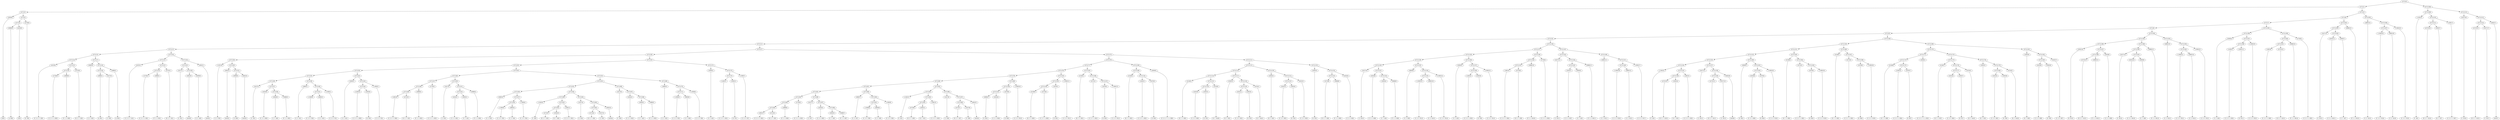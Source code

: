 digraph sample{
"L2930(0)"->"[G](0)"
"L3886(0)"->"[A  B](0)"
"L4240(0)"->"[C](0)"
"L5721(4)"->"L3886(0)"
"L5721(4)"->"L4240(0)"
"L4728(0)"->"[E  F](0)"
"L5721(3)"->"L5721(4)"
"L5721(3)"->"L4728(0)"
"L5721(2)"->"L2930(0)"
"L5721(2)"->"L5721(3)"
"L4253(0)"->"[C  D  E  F  G](0)"
"L2729(0)"->"[C  D  G  A  B](0)"
"L3998(0)"->"[F  G  A  B](0)"
"L5721(16)"->"L2729(0)"
"L5721(16)"->"L3998(0)"
"L4723(0)"->"[D  E  F  G](0)"
"L5721(15)"->"L5721(16)"
"L5721(15)"->"L4723(0)"
"L5721(14)"->"L4253(0)"
"L5721(14)"->"L5721(15)"
"L3863(0)"->"[C  E  G](0)"
"L3886(1)"->"[A  B](1)"
"L2427(0)"->"[C  E](0)"
"L5721(19)"->"L3886(1)"
"L5721(19)"->"L2427(0)"
"L3886(2)"->"[A  B](2)"
"L5721(18)"->"L5721(19)"
"L5721(18)"->"L3886(2)"
"L5721(17)"->"L3863(0)"
"L5721(17)"->"L5721(18)"
"L5721(13)"->"L5721(14)"
"L5721(13)"->"L5721(17)"
"L4253(1)"->"[C  D  E  F  G](1)"
"L2729(1)"->"[C  D  G  A  B](1)"
"L3998(1)"->"[F  G  A  B](1)"
"L5721(23)"->"L2729(1)"
"L5721(23)"->"L3998(1)"
"L4723(1)"->"[D  E  F  G](1)"
"L5721(22)"->"L5721(23)"
"L5721(22)"->"L4723(1)"
"L5721(21)"->"L4253(1)"
"L5721(21)"->"L5721(22)"
"L2427(1)"->"[C  E](1)"
"L3642(0)"->"[rest](0)"
"L5000(0)"->"[C  E  A](0)"
"L5721(26)"->"L3642(0)"
"L5721(26)"->"L5000(0)"
"L5721(25)"->"L2427(1)"
"L5721(25)"->"L5721(26)"
"L3642(1)"->"[rest](1)"
"L5721(24)"->"L5721(25)"
"L5721(24)"->"L3642(1)"
"L5721(20)"->"L5721(21)"
"L5721(20)"->"L5721(24)"
"L5721(12)"->"L5721(13)"
"L5721(12)"->"L5721(20)"
"L-2021(0)"->"[C  D  F](0)"
"L3642(2)"->"[rest](2)"
"L3609(0)"->"[G  B](0)"
"L3642(3)"->"[rest](3)"
"L5721(31)"->"L3609(0)"
"L5721(31)"->"L3642(3)"
"L5721(30)"->"L3642(2)"
"L5721(30)"->"L5721(31)"
"L5721(29)"->"L-2021(0)"
"L5721(29)"->"L5721(30)"
"L2427(2)"->"[C  E](2)"
"L3454(0)"->"[C  D  A  B](0)"
"L3930(0)"->"[C  F  A](0)"
"L3998(2)"->"[F  G  A  B](2)"
"L5721(38)"->"L3930(0)"
"L5721(38)"->"L3998(2)"
"L5721(37)"->"L3454(0)"
"L5721(37)"->"L5721(38)"
"L5721(36)"->"L2427(2)"
"L5721(36)"->"L5721(37)"
"L3863(1)"->"[C  E  G](1)"
"L-1900(0)"->"[C  D  E  F](0)"
"L3863(2)"->"[C  E  G](2)"
"L5721(41)"->"L-1900(0)"
"L5721(41)"->"L3863(2)"
"L-1900(1)"->"[C  D  E  F](1)"
"L5721(40)"->"L5721(41)"
"L5721(40)"->"L-1900(1)"
"L5721(39)"->"L3863(1)"
"L5721(39)"->"L5721(40)"
"L5721(35)"->"L5721(36)"
"L5721(35)"->"L5721(39)"
"L5000(1)"->"[C  E  A](1)"
"L1462(0)"->"[C  D  E  A  B](0)"
"L3562(0)"->"[D  F](0)"
"L5721(44)"->"L1462(0)"
"L5721(44)"->"L3562(0)"
"L-1900(2)"->"[C  D  E  F](2)"
"L5721(43)"->"L5721(44)"
"L5721(43)"->"L-1900(2)"
"L5721(42)"->"L5000(1)"
"L5721(42)"->"L5721(43)"
"L5721(34)"->"L5721(35)"
"L5721(34)"->"L5721(42)"
"L1661(0)"->"[C  D  E  G  B](0)"
"L4723(2)"->"[D  E  F  G](2)"
"L5721(49)"->"L1661(0)"
"L5721(49)"->"L4723(2)"
"L3998(3)"->"[F  G  A  B](3)"
"L5721(48)"->"L5721(49)"
"L5721(48)"->"L3998(3)"
"L2729(2)"->"[C  D  G  A  B](2)"
"L5721(47)"->"L5721(48)"
"L5721(47)"->"L2729(2)"
"L2427(3)"->"[C  E](3)"
"L3454(1)"->"[C  D  A  B](1)"
"L3930(1)"->"[C  F  A](1)"
"L5721(52)"->"L3454(1)"
"L5721(52)"->"L3930(1)"
"L3998(4)"->"[F  G  A  B](4)"
"L5721(51)"->"L5721(52)"
"L5721(51)"->"L3998(4)"
"L5721(50)"->"L2427(3)"
"L5721(50)"->"L5721(51)"
"L5721(46)"->"L5721(47)"
"L5721(46)"->"L5721(50)"
"L3863(3)"->"[C  E  G](3)"
"L-1900(3)"->"[C  D  E  F](3)"
"L3863(4)"->"[C  E  G](4)"
"L5721(58)"->"L-1900(3)"
"L5721(58)"->"L3863(4)"
"L-1900(4)"->"[C  D  E  F](4)"
"L5721(57)"->"L5721(58)"
"L5721(57)"->"L-1900(4)"
"L5721(56)"->"L3863(3)"
"L5721(56)"->"L5721(57)"
"L-1942(0)"->"[F  A](0)"
"L4723(3)"->"[D  E  F  G](3)"
"L3592(0)"->"[D  F  G](0)"
"L5721(62)"->"L4723(3)"
"L5721(62)"->"L3592(0)"
"L1661(1)"->"[C  D  E  G  B](1)"
"L5721(61)"->"L5721(62)"
"L5721(61)"->"L1661(1)"
"L5721(60)"->"L-1942(0)"
"L5721(60)"->"L5721(61)"
"L2427(4)"->"[C  E](4)"
"L4723(4)"->"[D  E  F  G](4)"
"L2427(5)"->"[C  E](5)"
"L5721(65)"->"L4723(4)"
"L5721(65)"->"L2427(5)"
"L3642(4)"->"[rest](4)"
"L5721(64)"->"L5721(65)"
"L5721(64)"->"L3642(4)"
"L5721(63)"->"L2427(4)"
"L5721(63)"->"L5721(64)"
"L5721(59)"->"L5721(60)"
"L5721(59)"->"L5721(63)"
"L5721(55)"->"L5721(56)"
"L5721(55)"->"L5721(59)"
"L2427(6)"->"[C  E](6)"
"L3454(2)"->"[C  D  A  B](2)"
"L3930(2)"->"[C  F  A](2)"
"L3998(5)"->"[F  G  A  B](5)"
"L5721(68)"->"L3930(2)"
"L5721(68)"->"L3998(5)"
"L5721(67)"->"L3454(2)"
"L5721(67)"->"L5721(68)"
"L5721(66)"->"L2427(6)"
"L5721(66)"->"L5721(67)"
"L5721(54)"->"L5721(55)"
"L5721(54)"->"L5721(66)"
"L3863(5)"->"[C  E  G](5)"
"L-1900(5)"->"[C  D  E  F](5)"
"L3863(6)"->"[C  E  G](6)"
"L5721(71)"->"L-1900(5)"
"L5721(71)"->"L3863(6)"
"L-1900(6)"->"[C  D  E  F](6)"
"L5721(70)"->"L5721(71)"
"L5721(70)"->"L-1900(6)"
"L5721(69)"->"L3863(5)"
"L5721(69)"->"L5721(70)"
"L5721(53)"->"L5721(54)"
"L5721(53)"->"L5721(69)"
"L5721(45)"->"L5721(46)"
"L5721(45)"->"L5721(53)"
"L5721(33)"->"L5721(34)"
"L5721(33)"->"L5721(45)"
"L5000(2)"->"[C  E  A](2)"
"L1462(1)"->"[C  D  E  A  B](1)"
"L3562(1)"->"[D  F](1)"
"L5721(74)"->"L1462(1)"
"L5721(74)"->"L3562(1)"
"L-1900(7)"->"[C  D  E  F](7)"
"L5721(73)"->"L5721(74)"
"L5721(73)"->"L-1900(7)"
"L5721(72)"->"L5000(2)"
"L5721(72)"->"L5721(73)"
"L5721(32)"->"L5721(33)"
"L5721(32)"->"L5721(72)"
"L5721(28)"->"L5721(29)"
"L5721(28)"->"L5721(32)"
"L1661(2)"->"[C  D  E  G  B](2)"
"L4723(5)"->"[D  E  F  G](5)"
"L5721(85)"->"L1661(2)"
"L5721(85)"->"L4723(5)"
"L3998(6)"->"[F  G  A  B](6)"
"L5721(84)"->"L5721(85)"
"L5721(84)"->"L3998(6)"
"L2729(3)"->"[C  D  G  A  B](3)"
"L5721(83)"->"L5721(84)"
"L5721(83)"->"L2729(3)"
"L2427(7)"->"[C  E](7)"
"L3454(3)"->"[C  D  A  B](3)"
"L3930(3)"->"[C  F  A](3)"
"L3998(7)"->"[F  G  A  B](7)"
"L5721(88)"->"L3930(3)"
"L5721(88)"->"L3998(7)"
"L5721(87)"->"L3454(3)"
"L5721(87)"->"L5721(88)"
"L5721(86)"->"L2427(7)"
"L5721(86)"->"L5721(87)"
"L5721(82)"->"L5721(83)"
"L5721(82)"->"L5721(86)"
"L3863(7)"->"[C  E  G](7)"
"L-1900(8)"->"[C  D  E  F](8)"
"L3863(8)"->"[C  E  G](8)"
"L5721(91)"->"L-1900(8)"
"L5721(91)"->"L3863(8)"
"L-1900(9)"->"[C  D  E  F](9)"
"L5721(90)"->"L5721(91)"
"L5721(90)"->"L-1900(9)"
"L5721(89)"->"L3863(7)"
"L5721(89)"->"L5721(90)"
"L5721(81)"->"L5721(82)"
"L5721(81)"->"L5721(89)"
"L-1942(1)"->"[F  A](1)"
"L4723(6)"->"[D  E  F  G](6)"
"L3592(1)"->"[D  F  G](1)"
"L5721(95)"->"L4723(6)"
"L5721(95)"->"L3592(1)"
"L1661(3)"->"[C  D  E  G  B](3)"
"L5721(94)"->"L5721(95)"
"L5721(94)"->"L1661(3)"
"L5721(93)"->"L-1942(1)"
"L5721(93)"->"L5721(94)"
"L2427(8)"->"[C  E](8)"
"L4723(7)"->"[D  E  F  G](7)"
"L2427(9)"->"[C  E](9)"
"L5721(98)"->"L4723(7)"
"L5721(98)"->"L2427(9)"
"L3642(5)"->"[rest](5)"
"L5721(97)"->"L5721(98)"
"L5721(97)"->"L3642(5)"
"L5721(96)"->"L2427(8)"
"L5721(96)"->"L5721(97)"
"L5721(92)"->"L5721(93)"
"L5721(92)"->"L5721(96)"
"L5721(80)"->"L5721(81)"
"L5721(80)"->"L5721(92)"
"L3609(1)"->"[G  B](1)"
"L3454(4)"->"[C  D  A  B](4)"
"L5721(101)"->"L3609(1)"
"L5721(101)"->"L3454(4)"
"L3476(0)"->"[D  B](0)"
"L5721(100)"->"L5721(101)"
"L5721(100)"->"L3476(0)"
"L-1900(10)"->"[C  D  E  F](10)"
"L5721(99)"->"L5721(100)"
"L5721(99)"->"L-1900(10)"
"L5721(79)"->"L5721(80)"
"L5721(79)"->"L5721(99)"
"L3149(0)"->"[D  F  G  B](0)"
"L3274(0)"->"[C  D  F  A  B](0)"
"L5721(104)"->"L3149(0)"
"L5721(104)"->"L3274(0)"
"L3476(1)"->"[D  B](1)"
"L5721(103)"->"L5721(104)"
"L5721(103)"->"L3476(1)"
"L-1900(11)"->"[C  D  E  F](11)"
"L5721(102)"->"L5721(103)"
"L5721(102)"->"L-1900(11)"
"L5721(78)"->"L5721(79)"
"L5721(78)"->"L5721(102)"
"L3149(1)"->"[D  F  G  B](1)"
"L3274(1)"->"[C  D  F  A  B](1)"
"L3476(2)"->"[D  B](2)"
"L-1900(12)"->"[C  D  E  F](12)"
"L5721(107)"->"L3476(2)"
"L5721(107)"->"L-1900(12)"
"L5721(106)"->"L3274(1)"
"L5721(106)"->"L5721(107)"
"L5721(105)"->"L3149(1)"
"L5721(105)"->"L5721(106)"
"L5721(77)"->"L5721(78)"
"L5721(77)"->"L5721(105)"
"L3149(2)"->"[D  F  G  B](2)"
"L1462(2)"->"[C  D  E  A  B](2)"
"L3476(3)"->"[D  B](3)"
"L5721(110)"->"L1462(2)"
"L5721(110)"->"L3476(3)"
"L5721(109)"->"L3149(2)"
"L5721(109)"->"L5721(110)"
"L3638(0)"->"[C  D  E  F  G  A  B](0)"
"L5721(108)"->"L5721(109)"
"L5721(108)"->"L3638(0)"
"L5721(76)"->"L5721(77)"
"L5721(76)"->"L5721(108)"
"L3149(3)"->"[D  F  G  B](3)"
"L5432(0)"->"[C  D  E  B](0)"
"L3562(2)"->"[D  F](2)"
"L5721(116)"->"L5432(0)"
"L5721(116)"->"L3562(2)"
"L5224(0)"->"[D  F  Gis](0)"
"L5721(115)"->"L5721(116)"
"L5721(115)"->"L5224(0)"
"L5721(114)"->"L3149(3)"
"L5721(114)"->"L5721(115)"
"L3592(2)"->"[D  F  G](2)"
"L5432(1)"->"[C  D  E  B](1)"
"L3562(3)"->"[D  F](3)"
"L5721(119)"->"L5432(1)"
"L5721(119)"->"L3562(3)"
"L5224(1)"->"[D  F  Gis](1)"
"L5721(118)"->"L5721(119)"
"L5721(118)"->"L5224(1)"
"L5721(117)"->"L3592(2)"
"L5721(117)"->"L5721(118)"
"L5721(113)"->"L5721(114)"
"L5721(113)"->"L5721(117)"
"L3592(3)"->"[D  F  G](3)"
"L5432(2)"->"[C  D  E  B](2)"
"L3562(4)"->"[D  F](4)"
"L5721(122)"->"L5432(2)"
"L5721(122)"->"L3562(4)"
"L5432(3)"->"[C  D  E  B](3)"
"L5721(121)"->"L5721(122)"
"L5721(121)"->"L5432(3)"
"L5721(120)"->"L3592(3)"
"L5721(120)"->"L5721(121)"
"L5721(112)"->"L5721(113)"
"L5721(112)"->"L5721(120)"
"L3562(5)"->"[D  F](5)"
"L4723(8)"->"[D  E  F  G](8)"
"L3998(8)"->"[F  G  A  B](8)"
"L5721(125)"->"L4723(8)"
"L5721(125)"->"L3998(8)"
"L3454(5)"->"[C  D  A  B](5)"
"L5721(124)"->"L5721(125)"
"L5721(124)"->"L3454(5)"
"L5721(123)"->"L3562(5)"
"L5721(123)"->"L5721(124)"
"L5721(111)"->"L5721(112)"
"L5721(111)"->"L5721(123)"
"L5721(75)"->"L5721(76)"
"L5721(75)"->"L5721(111)"
"L5721(27)"->"L5721(28)"
"L5721(27)"->"L5721(75)"
"L5721(11)"->"L5721(12)"
"L5721(11)"->"L5721(27)"
"L2427(10)"->"[C  E](10)"
"L3454(6)"->"[C  D  A  B](6)"
"L3930(4)"->"[C  F  A](4)"
"L3998(9)"->"[F  G  A  B](9)"
"L5721(132)"->"L3930(4)"
"L5721(132)"->"L3998(9)"
"L5721(131)"->"L3454(6)"
"L5721(131)"->"L5721(132)"
"L5721(130)"->"L2427(10)"
"L5721(130)"->"L5721(131)"
"L3863(9)"->"[C  E  G](9)"
"L-1900(13)"->"[C  D  E  F](13)"
"L3863(10)"->"[C  E  G](10)"
"L5721(135)"->"L-1900(13)"
"L5721(135)"->"L3863(10)"
"L-1900(14)"->"[C  D  E  F](14)"
"L5721(134)"->"L5721(135)"
"L5721(134)"->"L-1900(14)"
"L5721(133)"->"L3863(9)"
"L5721(133)"->"L5721(134)"
"L5721(129)"->"L5721(130)"
"L5721(129)"->"L5721(133)"
"L5000(3)"->"[C  E  A](3)"
"L1462(3)"->"[C  D  E  A  B](3)"
"L3562(6)"->"[D  F](6)"
"L5721(138)"->"L1462(3)"
"L5721(138)"->"L3562(6)"
"L-1900(15)"->"[C  D  E  F](15)"
"L5721(137)"->"L5721(138)"
"L5721(137)"->"L-1900(15)"
"L5721(136)"->"L5000(3)"
"L5721(136)"->"L5721(137)"
"L5721(128)"->"L5721(129)"
"L5721(128)"->"L5721(136)"
"L1661(4)"->"[C  D  E  G  B](4)"
"L4723(9)"->"[D  E  F  G](9)"
"L5721(141)"->"L1661(4)"
"L5721(141)"->"L4723(9)"
"L3998(10)"->"[F  G  A  B](10)"
"L5721(140)"->"L5721(141)"
"L5721(140)"->"L3998(10)"
"L2729(4)"->"[C  D  G  A  B](4)"
"L5721(139)"->"L5721(140)"
"L5721(139)"->"L2729(4)"
"L5721(127)"->"L5721(128)"
"L5721(127)"->"L5721(139)"
"L2427(11)"->"[C  E](11)"
"L3454(7)"->"[C  D  A  B](7)"
"L3930(5)"->"[C  F  A](5)"
"L5721(145)"->"L3454(7)"
"L5721(145)"->"L3930(5)"
"L3998(11)"->"[F  G  A  B](11)"
"L5721(144)"->"L5721(145)"
"L5721(144)"->"L3998(11)"
"L5721(143)"->"L2427(11)"
"L5721(143)"->"L5721(144)"
"L3863(11)"->"[C  E  G](11)"
"L-1900(16)"->"[C  D  E  F](16)"
"L3863(12)"->"[C  E  G](12)"
"L5721(148)"->"L-1900(16)"
"L5721(148)"->"L3863(12)"
"L-1900(17)"->"[C  D  E  F](17)"
"L5721(147)"->"L5721(148)"
"L5721(147)"->"L-1900(17)"
"L5721(146)"->"L3863(11)"
"L5721(146)"->"L5721(147)"
"L5721(142)"->"L5721(143)"
"L5721(142)"->"L5721(146)"
"L5721(126)"->"L5721(127)"
"L5721(126)"->"L5721(142)"
"L5721(10)"->"L5721(11)"
"L5721(10)"->"L5721(126)"
"L-1942(2)"->"[F  A](2)"
"L4723(10)"->"[D  E  F  G](10)"
"L3592(4)"->"[D  F  G](4)"
"L5721(156)"->"L4723(10)"
"L5721(156)"->"L3592(4)"
"L1661(5)"->"[C  D  E  G  B](5)"
"L5721(155)"->"L5721(156)"
"L5721(155)"->"L1661(5)"
"L5721(154)"->"L-1942(2)"
"L5721(154)"->"L5721(155)"
"L2427(12)"->"[C  E](12)"
"L4723(11)"->"[D  E  F  G](11)"
"L2427(13)"->"[C  E](13)"
"L5721(159)"->"L4723(11)"
"L5721(159)"->"L2427(13)"
"L3642(6)"->"[rest](6)"
"L5721(158)"->"L5721(159)"
"L5721(158)"->"L3642(6)"
"L5721(157)"->"L2427(12)"
"L5721(157)"->"L5721(158)"
"L5721(153)"->"L5721(154)"
"L5721(153)"->"L5721(157)"
"L3609(2)"->"[G  B](2)"
"L3454(8)"->"[C  D  A  B](8)"
"L3476(4)"->"[D  B](4)"
"L5721(162)"->"L3454(8)"
"L5721(162)"->"L3476(4)"
"L-1900(18)"->"[C  D  E  F](18)"
"L5721(161)"->"L5721(162)"
"L5721(161)"->"L-1900(18)"
"L5721(160)"->"L3609(2)"
"L5721(160)"->"L5721(161)"
"L5721(152)"->"L5721(153)"
"L5721(152)"->"L5721(160)"
"L3149(4)"->"[D  F  G  B](4)"
"L3274(2)"->"[C  D  F  A  B](2)"
"L3476(5)"->"[D  B](5)"
"L-1900(19)"->"[C  D  E  F](19)"
"L5721(165)"->"L3476(5)"
"L5721(165)"->"L-1900(19)"
"L5721(164)"->"L3274(2)"
"L5721(164)"->"L5721(165)"
"L5721(163)"->"L3149(4)"
"L5721(163)"->"L5721(164)"
"L5721(151)"->"L5721(152)"
"L5721(151)"->"L5721(163)"
"L3149(5)"->"[D  F  G  B](5)"
"L3274(3)"->"[C  D  F  A  B](3)"
"L3476(6)"->"[D  B](6)"
"L-1900(20)"->"[C  D  E  F](20)"
"L5721(168)"->"L3476(6)"
"L5721(168)"->"L-1900(20)"
"L5721(167)"->"L3274(3)"
"L5721(167)"->"L5721(168)"
"L5721(166)"->"L3149(5)"
"L5721(166)"->"L5721(167)"
"L5721(150)"->"L5721(151)"
"L5721(150)"->"L5721(166)"
"L3149(6)"->"[D  F  G  B](6)"
"L1462(4)"->"[C  D  E  A  B](4)"
"L3476(7)"->"[D  B](7)"
"L5721(173)"->"L1462(4)"
"L5721(173)"->"L3476(7)"
"L5721(172)"->"L3149(6)"
"L5721(172)"->"L5721(173)"
"L3638(1)"->"[C  D  E  F  G  A  B](1)"
"L5721(171)"->"L5721(172)"
"L5721(171)"->"L3638(1)"
"L3149(7)"->"[D  F  G  B](7)"
"L5432(4)"->"[C  D  E  B](4)"
"L3562(7)"->"[D  F](7)"
"L5721(177)"->"L5432(4)"
"L5721(177)"->"L3562(7)"
"L5224(2)"->"[D  F  Gis](2)"
"L5721(176)"->"L5721(177)"
"L5721(176)"->"L5224(2)"
"L5721(175)"->"L3149(7)"
"L5721(175)"->"L5721(176)"
"L3592(5)"->"[D  F  G](5)"
"L5432(5)"->"[C  D  E  B](5)"
"L3562(8)"->"[D  F](8)"
"L5721(180)"->"L5432(5)"
"L5721(180)"->"L3562(8)"
"L5224(3)"->"[D  F  Gis](3)"
"L5721(179)"->"L5721(180)"
"L5721(179)"->"L5224(3)"
"L5721(178)"->"L3592(5)"
"L5721(178)"->"L5721(179)"
"L5721(174)"->"L5721(175)"
"L5721(174)"->"L5721(178)"
"L5721(170)"->"L5721(171)"
"L5721(170)"->"L5721(174)"
"L3592(6)"->"[D  F  G](6)"
"L5432(6)"->"[C  D  E  B](6)"
"L3562(9)"->"[D  F](9)"
"L5721(183)"->"L5432(6)"
"L5721(183)"->"L3562(9)"
"L5432(7)"->"[C  D  E  B](7)"
"L5721(182)"->"L5721(183)"
"L5721(182)"->"L5432(7)"
"L5721(181)"->"L3592(6)"
"L5721(181)"->"L5721(182)"
"L5721(169)"->"L5721(170)"
"L5721(169)"->"L5721(181)"
"L5721(149)"->"L5721(150)"
"L5721(149)"->"L5721(169)"
"L5721(9)"->"L5721(10)"
"L5721(9)"->"L5721(149)"
"L3562(10)"->"[D  F](10)"
"L4723(12)"->"[D  E  F  G](12)"
"L3998(12)"->"[F  G  A  B](12)"
"L5721(188)"->"L4723(12)"
"L5721(188)"->"L3998(12)"
"L3454(9)"->"[C  D  A  B](9)"
"L5721(187)"->"L5721(188)"
"L5721(187)"->"L3454(9)"
"L5721(186)"->"L3562(10)"
"L5721(186)"->"L5721(187)"
"L2427(14)"->"[C  E](14)"
"L3454(10)"->"[C  D  A  B](10)"
"L3930(6)"->"[C  F  A](6)"
"L5721(191)"->"L3454(10)"
"L5721(191)"->"L3930(6)"
"L5721(190)"->"L2427(14)"
"L5721(190)"->"L5721(191)"
"L3998(13)"->"[F  G  A  B](13)"
"L5721(189)"->"L5721(190)"
"L5721(189)"->"L3998(13)"
"L5721(185)"->"L5721(186)"
"L5721(185)"->"L5721(189)"
"L3863(13)"->"[C  E  G](13)"
"L-1900(21)"->"[C  D  E  F](21)"
"L3863(14)"->"[C  E  G](14)"
"L5721(194)"->"L-1900(21)"
"L5721(194)"->"L3863(14)"
"L-1900(22)"->"[C  D  E  F](22)"
"L5721(193)"->"L5721(194)"
"L5721(193)"->"L-1900(22)"
"L5721(192)"->"L3863(13)"
"L5721(192)"->"L5721(193)"
"L5721(184)"->"L5721(185)"
"L5721(184)"->"L5721(192)"
"L5721(8)"->"L5721(9)"
"L5721(8)"->"L5721(184)"
"L5000(4)"->"[C  E  A](4)"
"L1462(5)"->"[C  D  E  A  B](5)"
"L3562(11)"->"[D  F](11)"
"L5721(198)"->"L1462(5)"
"L5721(198)"->"L3562(11)"
"L-1900(23)"->"[C  D  E  F](23)"
"L5721(197)"->"L5721(198)"
"L5721(197)"->"L-1900(23)"
"L5721(196)"->"L5000(4)"
"L5721(196)"->"L5721(197)"
"L1661(6)"->"[C  D  E  G  B](6)"
"L4723(13)"->"[D  E  F  G](13)"
"L5721(201)"->"L1661(6)"
"L5721(201)"->"L4723(13)"
"L3998(14)"->"[F  G  A  B](14)"
"L5721(200)"->"L5721(201)"
"L5721(200)"->"L3998(14)"
"L2729(5)"->"[C  D  G  A  B](5)"
"L5721(199)"->"L5721(200)"
"L5721(199)"->"L2729(5)"
"L5721(195)"->"L5721(196)"
"L5721(195)"->"L5721(199)"
"L5721(7)"->"L5721(8)"
"L5721(7)"->"L5721(195)"
"L2427(15)"->"[C  E](15)"
"L3454(11)"->"[C  D  A  B](11)"
"L3930(7)"->"[C  F  A](7)"
"L5721(204)"->"L3454(11)"
"L5721(204)"->"L3930(7)"
"L5721(203)"->"L2427(15)"
"L5721(203)"->"L5721(204)"
"L3998(15)"->"[F  G  A  B](15)"
"L5721(202)"->"L5721(203)"
"L5721(202)"->"L3998(15)"
"L5721(6)"->"L5721(7)"
"L5721(6)"->"L5721(202)"
"L3863(15)"->"[C  E  G](15)"
"L-1900(24)"->"[C  D  E  F](24)"
"L3863(16)"->"[C  E  G](16)"
"L5721(207)"->"L-1900(24)"
"L5721(207)"->"L3863(16)"
"L-1900(25)"->"[C  D  E  F](25)"
"L5721(206)"->"L5721(207)"
"L5721(206)"->"L-1900(25)"
"L5721(205)"->"L3863(15)"
"L5721(205)"->"L5721(206)"
"L5721(5)"->"L5721(6)"
"L5721(5)"->"L5721(205)"
"L5721(1)"->"L5721(2)"
"L5721(1)"->"L5721(5)"
"L-1942(3)"->"[F  A](3)"
"L4723(14)"->"[D  E  F  G](14)"
"L3592(7)"->"[D  F  G](7)"
"L5721(211)"->"L4723(14)"
"L5721(211)"->"L3592(7)"
"L1661(7)"->"[C  D  E  G  B](7)"
"L5721(210)"->"L5721(211)"
"L5721(210)"->"L1661(7)"
"L5721(209)"->"L-1942(3)"
"L5721(209)"->"L5721(210)"
"L2427(16)"->"[C  E](16)"
"L4723(15)"->"[D  E  F  G](15)"
"L2427(17)"->"[C  E](17)"
"L5721(214)"->"L4723(15)"
"L5721(214)"->"L2427(17)"
"L3642(7)"->"[rest](7)"
"L5721(213)"->"L5721(214)"
"L5721(213)"->"L3642(7)"
"L5721(212)"->"L2427(16)"
"L5721(212)"->"L5721(213)"
"L5721(208)"->"L5721(209)"
"L5721(208)"->"L5721(212)"
"L5721(0)"->"L5721(1)"
"L5721(0)"->"L5721(208)"
{rank = min; "L5721(0)"}
{rank = same; "L5721(1)"; "L5721(208)";}
{rank = same; "L5721(2)"; "L5721(5)"; "L5721(209)"; "L5721(212)";}
{rank = same; "L2930(0)"; "L5721(3)"; "L5721(6)"; "L5721(205)"; "L-1942(3)"; "L5721(210)"; "L2427(16)"; "L5721(213)";}
{rank = same; "L5721(4)"; "L4728(0)"; "L5721(7)"; "L5721(202)"; "L3863(15)"; "L5721(206)"; "L5721(211)"; "L1661(7)"; "L5721(214)"; "L3642(7)";}
{rank = same; "L3886(0)"; "L4240(0)"; "L5721(8)"; "L5721(195)"; "L5721(203)"; "L3998(15)"; "L5721(207)"; "L-1900(25)"; "L4723(14)"; "L3592(7)"; "L4723(15)"; "L2427(17)";}
{rank = same; "L5721(9)"; "L5721(184)"; "L5721(196)"; "L5721(199)"; "L2427(15)"; "L5721(204)"; "L-1900(24)"; "L3863(16)";}
{rank = same; "L5721(10)"; "L5721(149)"; "L5721(185)"; "L5721(192)"; "L5000(4)"; "L5721(197)"; "L5721(200)"; "L2729(5)"; "L3454(11)"; "L3930(7)";}
{rank = same; "L5721(11)"; "L5721(126)"; "L5721(150)"; "L5721(169)"; "L5721(186)"; "L5721(189)"; "L3863(13)"; "L5721(193)"; "L5721(198)"; "L-1900(23)"; "L5721(201)"; "L3998(14)";}
{rank = same; "L5721(12)"; "L5721(27)"; "L5721(127)"; "L5721(142)"; "L5721(151)"; "L5721(166)"; "L5721(170)"; "L5721(181)"; "L3562(10)"; "L5721(187)"; "L5721(190)"; "L3998(13)"; "L5721(194)"; "L-1900(22)"; "L1462(5)"; "L3562(11)"; "L1661(6)"; "L4723(13)";}
{rank = same; "L5721(13)"; "L5721(20)"; "L5721(28)"; "L5721(75)"; "L5721(128)"; "L5721(139)"; "L5721(143)"; "L5721(146)"; "L5721(152)"; "L5721(163)"; "L3149(5)"; "L5721(167)"; "L5721(171)"; "L5721(174)"; "L3592(6)"; "L5721(182)"; "L5721(188)"; "L3454(9)"; "L2427(14)"; "L5721(191)"; "L-1900(21)"; "L3863(14)";}
{rank = same; "L5721(14)"; "L5721(17)"; "L5721(21)"; "L5721(24)"; "L5721(29)"; "L5721(32)"; "L5721(76)"; "L5721(111)"; "L5721(129)"; "L5721(136)"; "L5721(140)"; "L2729(4)"; "L2427(11)"; "L5721(144)"; "L3863(11)"; "L5721(147)"; "L5721(153)"; "L5721(160)"; "L3149(4)"; "L5721(164)"; "L3274(3)"; "L5721(168)"; "L5721(172)"; "L3638(1)"; "L5721(175)"; "L5721(178)"; "L5721(183)"; "L5432(7)"; "L4723(12)"; "L3998(12)"; "L3454(10)"; "L3930(6)";}
{rank = same; "L4253(0)"; "L5721(15)"; "L3863(0)"; "L5721(18)"; "L4253(1)"; "L5721(22)"; "L5721(25)"; "L3642(1)"; "L-2021(0)"; "L5721(30)"; "L5721(33)"; "L5721(72)"; "L5721(77)"; "L5721(108)"; "L5721(112)"; "L5721(123)"; "L5721(130)"; "L5721(133)"; "L5000(3)"; "L5721(137)"; "L5721(141)"; "L3998(10)"; "L5721(145)"; "L3998(11)"; "L5721(148)"; "L-1900(17)"; "L5721(154)"; "L5721(157)"; "L3609(2)"; "L5721(161)"; "L3274(2)"; "L5721(165)"; "L3476(6)"; "L-1900(20)"; "L3149(6)"; "L5721(173)"; "L3149(7)"; "L5721(176)"; "L3592(5)"; "L5721(179)"; "L5432(6)"; "L3562(9)";}
{rank = same; "L5721(16)"; "L4723(0)"; "L5721(19)"; "L3886(2)"; "L5721(23)"; "L4723(1)"; "L2427(1)"; "L5721(26)"; "L3642(2)"; "L5721(31)"; "L5721(34)"; "L5721(45)"; "L5000(2)"; "L5721(73)"; "L5721(78)"; "L5721(105)"; "L5721(109)"; "L3638(0)"; "L5721(113)"; "L5721(120)"; "L3562(5)"; "L5721(124)"; "L2427(10)"; "L5721(131)"; "L3863(9)"; "L5721(134)"; "L5721(138)"; "L-1900(15)"; "L1661(4)"; "L4723(9)"; "L3454(7)"; "L3930(5)"; "L-1900(16)"; "L3863(12)"; "L-1942(2)"; "L5721(155)"; "L2427(12)"; "L5721(158)"; "L5721(162)"; "L-1900(18)"; "L3476(5)"; "L-1900(19)"; "L1462(4)"; "L3476(7)"; "L5721(177)"; "L5224(2)"; "L5721(180)"; "L5224(3)";}
{rank = same; "L2729(0)"; "L3998(0)"; "L3886(1)"; "L2427(0)"; "L2729(1)"; "L3998(1)"; "L3642(0)"; "L5000(0)"; "L3609(0)"; "L3642(3)"; "L5721(35)"; "L5721(42)"; "L5721(46)"; "L5721(53)"; "L5721(74)"; "L-1900(7)"; "L5721(79)"; "L5721(102)"; "L3149(1)"; "L5721(106)"; "L3149(2)"; "L5721(110)"; "L5721(114)"; "L5721(117)"; "L3592(3)"; "L5721(121)"; "L5721(125)"; "L3454(5)"; "L3454(6)"; "L5721(132)"; "L5721(135)"; "L-1900(14)"; "L1462(3)"; "L3562(6)"; "L5721(156)"; "L1661(5)"; "L5721(159)"; "L3642(6)"; "L3454(8)"; "L3476(4)"; "L5432(4)"; "L3562(7)"; "L5432(5)"; "L3562(8)";}
{rank = same; "L5721(36)"; "L5721(39)"; "L5000(1)"; "L5721(43)"; "L5721(47)"; "L5721(50)"; "L5721(54)"; "L5721(69)"; "L1462(1)"; "L3562(1)"; "L5721(80)"; "L5721(99)"; "L5721(103)"; "L-1900(11)"; "L3274(1)"; "L5721(107)"; "L1462(2)"; "L3476(3)"; "L3149(3)"; "L5721(115)"; "L3592(2)"; "L5721(118)"; "L5721(122)"; "L5432(3)"; "L4723(8)"; "L3998(8)"; "L3930(4)"; "L3998(9)"; "L-1900(13)"; "L3863(10)"; "L4723(10)"; "L3592(4)"; "L4723(11)"; "L2427(13)";}
{rank = same; "L2427(2)"; "L5721(37)"; "L3863(1)"; "L5721(40)"; "L5721(44)"; "L-1900(2)"; "L5721(48)"; "L2729(2)"; "L2427(3)"; "L5721(51)"; "L5721(55)"; "L5721(66)"; "L3863(5)"; "L5721(70)"; "L5721(81)"; "L5721(92)"; "L5721(100)"; "L-1900(10)"; "L5721(104)"; "L3476(1)"; "L3476(2)"; "L-1900(12)"; "L5721(116)"; "L5224(0)"; "L5721(119)"; "L5224(1)"; "L5432(2)"; "L3562(4)";}
{rank = same; "L3454(0)"; "L5721(38)"; "L5721(41)"; "L-1900(1)"; "L1462(0)"; "L3562(0)"; "L5721(49)"; "L3998(3)"; "L5721(52)"; "L3998(4)"; "L5721(56)"; "L5721(59)"; "L2427(6)"; "L5721(67)"; "L5721(71)"; "L-1900(6)"; "L5721(82)"; "L5721(89)"; "L5721(93)"; "L5721(96)"; "L5721(101)"; "L3476(0)"; "L3149(0)"; "L3274(0)"; "L5432(0)"; "L3562(2)"; "L5432(1)"; "L3562(3)";}
{rank = same; "L3930(0)"; "L3998(2)"; "L-1900(0)"; "L3863(2)"; "L1661(0)"; "L4723(2)"; "L3454(1)"; "L3930(1)"; "L3863(3)"; "L5721(57)"; "L5721(60)"; "L5721(63)"; "L3454(2)"; "L5721(68)"; "L-1900(5)"; "L3863(6)"; "L5721(83)"; "L5721(86)"; "L3863(7)"; "L5721(90)"; "L-1942(1)"; "L5721(94)"; "L2427(8)"; "L5721(97)"; "L3609(1)"; "L3454(4)";}
{rank = same; "L5721(58)"; "L-1900(4)"; "L-1942(0)"; "L5721(61)"; "L2427(4)"; "L5721(64)"; "L3930(2)"; "L3998(5)"; "L5721(84)"; "L2729(3)"; "L2427(7)"; "L5721(87)"; "L5721(91)"; "L-1900(9)"; "L5721(95)"; "L1661(3)"; "L5721(98)"; "L3642(5)";}
{rank = same; "L-1900(3)"; "L3863(4)"; "L5721(62)"; "L1661(1)"; "L5721(65)"; "L3642(4)"; "L5721(85)"; "L3998(6)"; "L3454(3)"; "L5721(88)"; "L-1900(8)"; "L3863(8)"; "L4723(6)"; "L3592(1)"; "L4723(7)"; "L2427(9)";}
{rank = same; "L4723(3)"; "L3592(0)"; "L4723(4)"; "L2427(5)"; "L1661(2)"; "L4723(5)"; "L3930(3)"; "L3998(7)";}
{rank = max; "[A  B](0)"; "[A  B](1)"; "[A  B](2)"; "[C  D  A  B](0)"; "[C  D  A  B](1)"; "[C  D  A  B](10)"; "[C  D  A  B](11)"; "[C  D  A  B](2)"; "[C  D  A  B](3)"; "[C  D  A  B](4)"; "[C  D  A  B](5)"; "[C  D  A  B](6)"; "[C  D  A  B](7)"; "[C  D  A  B](8)"; "[C  D  A  B](9)"; "[C  D  E  A  B](0)"; "[C  D  E  A  B](1)"; "[C  D  E  A  B](2)"; "[C  D  E  A  B](3)"; "[C  D  E  A  B](4)"; "[C  D  E  A  B](5)"; "[C  D  E  B](0)"; "[C  D  E  B](1)"; "[C  D  E  B](2)"; "[C  D  E  B](3)"; "[C  D  E  B](4)"; "[C  D  E  B](5)"; "[C  D  E  B](6)"; "[C  D  E  B](7)"; "[C  D  E  F  G  A  B](0)"; "[C  D  E  F  G  A  B](1)"; "[C  D  E  F  G](0)"; "[C  D  E  F  G](1)"; "[C  D  E  F](0)"; "[C  D  E  F](1)"; "[C  D  E  F](10)"; "[C  D  E  F](11)"; "[C  D  E  F](12)"; "[C  D  E  F](13)"; "[C  D  E  F](14)"; "[C  D  E  F](15)"; "[C  D  E  F](16)"; "[C  D  E  F](17)"; "[C  D  E  F](18)"; "[C  D  E  F](19)"; "[C  D  E  F](2)"; "[C  D  E  F](20)"; "[C  D  E  F](21)"; "[C  D  E  F](22)"; "[C  D  E  F](23)"; "[C  D  E  F](24)"; "[C  D  E  F](25)"; "[C  D  E  F](3)"; "[C  D  E  F](4)"; "[C  D  E  F](5)"; "[C  D  E  F](6)"; "[C  D  E  F](7)"; "[C  D  E  F](8)"; "[C  D  E  F](9)"; "[C  D  E  G  B](0)"; "[C  D  E  G  B](1)"; "[C  D  E  G  B](2)"; "[C  D  E  G  B](3)"; "[C  D  E  G  B](4)"; "[C  D  E  G  B](5)"; "[C  D  E  G  B](6)"; "[C  D  E  G  B](7)"; "[C  D  F  A  B](0)"; "[C  D  F  A  B](1)"; "[C  D  F  A  B](2)"; "[C  D  F  A  B](3)"; "[C  D  F](0)"; "[C  D  G  A  B](0)"; "[C  D  G  A  B](1)"; "[C  D  G  A  B](2)"; "[C  D  G  A  B](3)"; "[C  D  G  A  B](4)"; "[C  D  G  A  B](5)"; "[C  E  A](0)"; "[C  E  A](1)"; "[C  E  A](2)"; "[C  E  A](3)"; "[C  E  A](4)"; "[C  E  G](0)"; "[C  E  G](1)"; "[C  E  G](10)"; "[C  E  G](11)"; "[C  E  G](12)"; "[C  E  G](13)"; "[C  E  G](14)"; "[C  E  G](15)"; "[C  E  G](16)"; "[C  E  G](2)"; "[C  E  G](3)"; "[C  E  G](4)"; "[C  E  G](5)"; "[C  E  G](6)"; "[C  E  G](7)"; "[C  E  G](8)"; "[C  E  G](9)"; "[C  E](0)"; "[C  E](1)"; "[C  E](10)"; "[C  E](11)"; "[C  E](12)"; "[C  E](13)"; "[C  E](14)"; "[C  E](15)"; "[C  E](16)"; "[C  E](17)"; "[C  E](2)"; "[C  E](3)"; "[C  E](4)"; "[C  E](5)"; "[C  E](6)"; "[C  E](7)"; "[C  E](8)"; "[C  E](9)"; "[C  F  A](0)"; "[C  F  A](1)"; "[C  F  A](2)"; "[C  F  A](3)"; "[C  F  A](4)"; "[C  F  A](5)"; "[C  F  A](6)"; "[C  F  A](7)"; "[C](0)"; "[D  B](0)"; "[D  B](1)"; "[D  B](2)"; "[D  B](3)"; "[D  B](4)"; "[D  B](5)"; "[D  B](6)"; "[D  B](7)"; "[D  E  F  G](0)"; "[D  E  F  G](1)"; "[D  E  F  G](10)"; "[D  E  F  G](11)"; "[D  E  F  G](12)"; "[D  E  F  G](13)"; "[D  E  F  G](14)"; "[D  E  F  G](15)"; "[D  E  F  G](2)"; "[D  E  F  G](3)"; "[D  E  F  G](4)"; "[D  E  F  G](5)"; "[D  E  F  G](6)"; "[D  E  F  G](7)"; "[D  E  F  G](8)"; "[D  E  F  G](9)"; "[D  F  G  B](0)"; "[D  F  G  B](1)"; "[D  F  G  B](2)"; "[D  F  G  B](3)"; "[D  F  G  B](4)"; "[D  F  G  B](5)"; "[D  F  G  B](6)"; "[D  F  G  B](7)"; "[D  F  G](0)"; "[D  F  G](1)"; "[D  F  G](2)"; "[D  F  G](3)"; "[D  F  G](4)"; "[D  F  G](5)"; "[D  F  G](6)"; "[D  F  G](7)"; "[D  F  Gis](0)"; "[D  F  Gis](1)"; "[D  F  Gis](2)"; "[D  F  Gis](3)"; "[D  F](0)"; "[D  F](1)"; "[D  F](10)"; "[D  F](11)"; "[D  F](2)"; "[D  F](3)"; "[D  F](4)"; "[D  F](5)"; "[D  F](6)"; "[D  F](7)"; "[D  F](8)"; "[D  F](9)"; "[E  F](0)"; "[F  A](0)"; "[F  A](1)"; "[F  A](2)"; "[F  A](3)"; "[F  G  A  B](0)"; "[F  G  A  B](1)"; "[F  G  A  B](10)"; "[F  G  A  B](11)"; "[F  G  A  B](12)"; "[F  G  A  B](13)"; "[F  G  A  B](14)"; "[F  G  A  B](15)"; "[F  G  A  B](2)"; "[F  G  A  B](3)"; "[F  G  A  B](4)"; "[F  G  A  B](5)"; "[F  G  A  B](6)"; "[F  G  A  B](7)"; "[F  G  A  B](8)"; "[F  G  A  B](9)"; "[G  B](0)"; "[G  B](1)"; "[G  B](2)"; "[G](0)"; "[rest](0)"; "[rest](1)"; "[rest](2)"; "[rest](3)"; "[rest](4)"; "[rest](5)"; "[rest](6)"; "[rest](7)";}
}